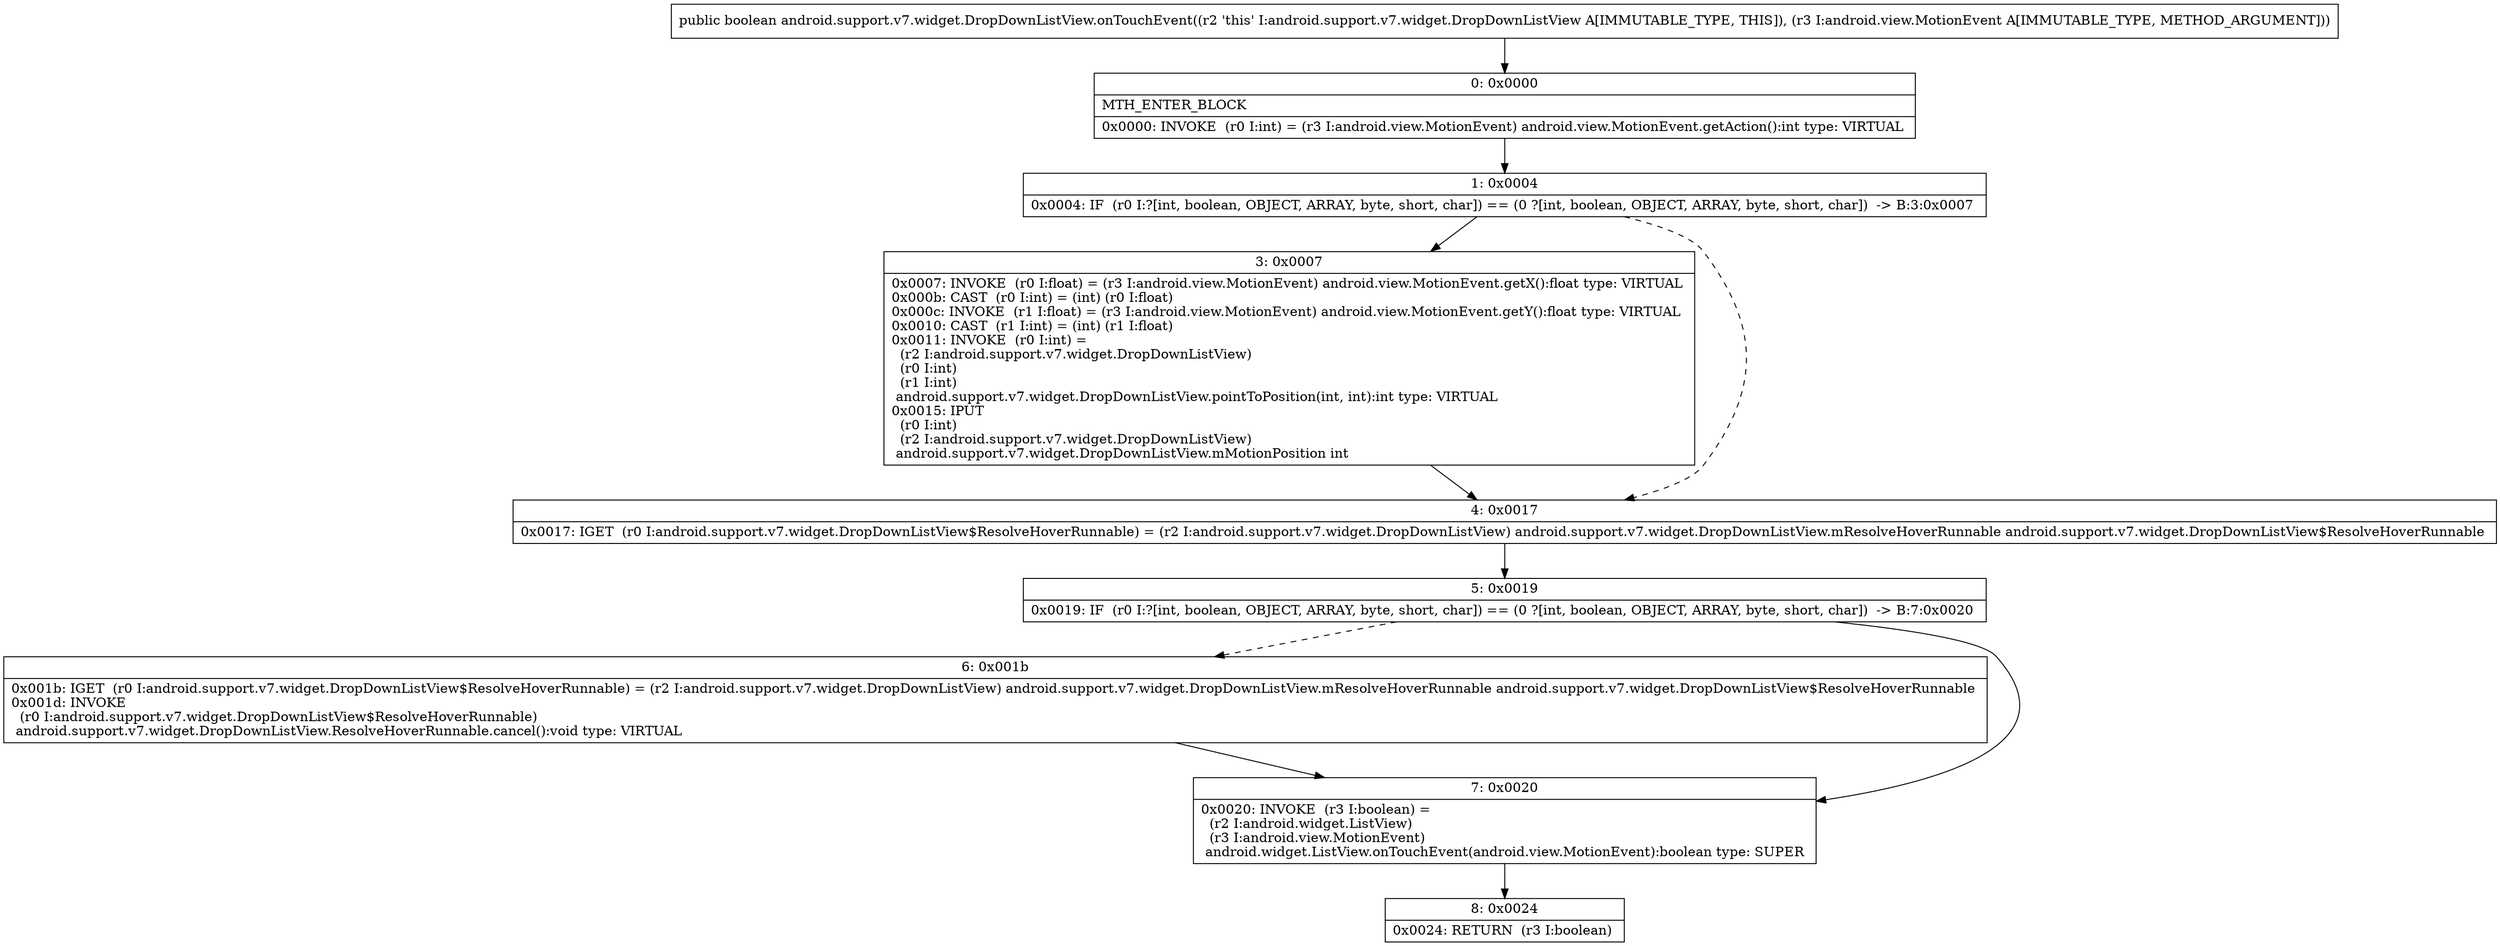 digraph "CFG forandroid.support.v7.widget.DropDownListView.onTouchEvent(Landroid\/view\/MotionEvent;)Z" {
Node_0 [shape=record,label="{0\:\ 0x0000|MTH_ENTER_BLOCK\l|0x0000: INVOKE  (r0 I:int) = (r3 I:android.view.MotionEvent) android.view.MotionEvent.getAction():int type: VIRTUAL \l}"];
Node_1 [shape=record,label="{1\:\ 0x0004|0x0004: IF  (r0 I:?[int, boolean, OBJECT, ARRAY, byte, short, char]) == (0 ?[int, boolean, OBJECT, ARRAY, byte, short, char])  \-\> B:3:0x0007 \l}"];
Node_3 [shape=record,label="{3\:\ 0x0007|0x0007: INVOKE  (r0 I:float) = (r3 I:android.view.MotionEvent) android.view.MotionEvent.getX():float type: VIRTUAL \l0x000b: CAST  (r0 I:int) = (int) (r0 I:float) \l0x000c: INVOKE  (r1 I:float) = (r3 I:android.view.MotionEvent) android.view.MotionEvent.getY():float type: VIRTUAL \l0x0010: CAST  (r1 I:int) = (int) (r1 I:float) \l0x0011: INVOKE  (r0 I:int) = \l  (r2 I:android.support.v7.widget.DropDownListView)\l  (r0 I:int)\l  (r1 I:int)\l android.support.v7.widget.DropDownListView.pointToPosition(int, int):int type: VIRTUAL \l0x0015: IPUT  \l  (r0 I:int)\l  (r2 I:android.support.v7.widget.DropDownListView)\l android.support.v7.widget.DropDownListView.mMotionPosition int \l}"];
Node_4 [shape=record,label="{4\:\ 0x0017|0x0017: IGET  (r0 I:android.support.v7.widget.DropDownListView$ResolveHoverRunnable) = (r2 I:android.support.v7.widget.DropDownListView) android.support.v7.widget.DropDownListView.mResolveHoverRunnable android.support.v7.widget.DropDownListView$ResolveHoverRunnable \l}"];
Node_5 [shape=record,label="{5\:\ 0x0019|0x0019: IF  (r0 I:?[int, boolean, OBJECT, ARRAY, byte, short, char]) == (0 ?[int, boolean, OBJECT, ARRAY, byte, short, char])  \-\> B:7:0x0020 \l}"];
Node_6 [shape=record,label="{6\:\ 0x001b|0x001b: IGET  (r0 I:android.support.v7.widget.DropDownListView$ResolveHoverRunnable) = (r2 I:android.support.v7.widget.DropDownListView) android.support.v7.widget.DropDownListView.mResolveHoverRunnable android.support.v7.widget.DropDownListView$ResolveHoverRunnable \l0x001d: INVOKE  \l  (r0 I:android.support.v7.widget.DropDownListView$ResolveHoverRunnable)\l android.support.v7.widget.DropDownListView.ResolveHoverRunnable.cancel():void type: VIRTUAL \l}"];
Node_7 [shape=record,label="{7\:\ 0x0020|0x0020: INVOKE  (r3 I:boolean) = \l  (r2 I:android.widget.ListView)\l  (r3 I:android.view.MotionEvent)\l android.widget.ListView.onTouchEvent(android.view.MotionEvent):boolean type: SUPER \l}"];
Node_8 [shape=record,label="{8\:\ 0x0024|0x0024: RETURN  (r3 I:boolean) \l}"];
MethodNode[shape=record,label="{public boolean android.support.v7.widget.DropDownListView.onTouchEvent((r2 'this' I:android.support.v7.widget.DropDownListView A[IMMUTABLE_TYPE, THIS]), (r3 I:android.view.MotionEvent A[IMMUTABLE_TYPE, METHOD_ARGUMENT])) }"];
MethodNode -> Node_0;
Node_0 -> Node_1;
Node_1 -> Node_3;
Node_1 -> Node_4[style=dashed];
Node_3 -> Node_4;
Node_4 -> Node_5;
Node_5 -> Node_6[style=dashed];
Node_5 -> Node_7;
Node_6 -> Node_7;
Node_7 -> Node_8;
}


